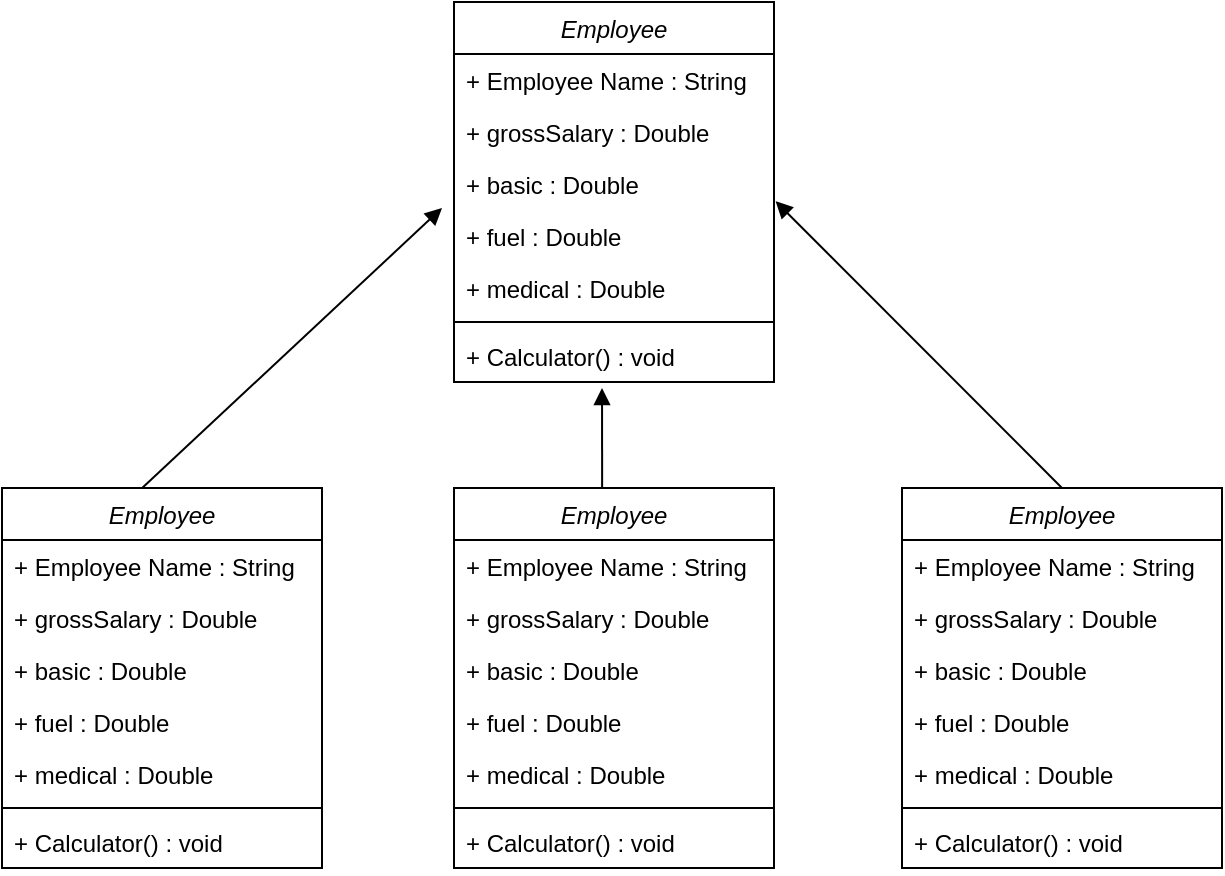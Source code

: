 <mxfile version="20.0.4" type="device"><diagram id="C5RBs43oDa-KdzZeNtuy" name="Page-1"><mxGraphModel dx="1038" dy="579" grid="0" gridSize="10" guides="1" tooltips="1" connect="1" arrows="1" fold="1" page="1" pageScale="1" pageWidth="827" pageHeight="1169" background="none" math="0" shadow="0"><root><mxCell id="WIyWlLk6GJQsqaUBKTNV-0"/><mxCell id="WIyWlLk6GJQsqaUBKTNV-1" parent="WIyWlLk6GJQsqaUBKTNV-0"/><mxCell id="zkfFHV4jXpPFQw0GAbJ--0" value="Employee" style="swimlane;fontStyle=2;align=center;verticalAlign=top;childLayout=stackLayout;horizontal=1;startSize=26;horizontalStack=0;resizeParent=1;resizeLast=0;collapsible=1;marginBottom=0;rounded=0;shadow=0;strokeWidth=1;" parent="WIyWlLk6GJQsqaUBKTNV-1" vertex="1"><mxGeometry x="346" y="117" width="160" height="190" as="geometry"><mxRectangle x="230" y="140" width="160" height="26" as="alternateBounds"/></mxGeometry></mxCell><mxCell id="zkfFHV4jXpPFQw0GAbJ--1" value="+ Employee Name : String" style="text;align=left;verticalAlign=top;spacingLeft=4;spacingRight=4;overflow=hidden;rotatable=0;points=[[0,0.5],[1,0.5]];portConstraint=eastwest;" parent="zkfFHV4jXpPFQw0GAbJ--0" vertex="1"><mxGeometry y="26" width="160" height="26" as="geometry"/></mxCell><mxCell id="zkfFHV4jXpPFQw0GAbJ--2" value="+ grossSalary : Double" style="text;align=left;verticalAlign=top;spacingLeft=4;spacingRight=4;overflow=hidden;rotatable=0;points=[[0,0.5],[1,0.5]];portConstraint=eastwest;rounded=0;shadow=0;html=0;" parent="zkfFHV4jXpPFQw0GAbJ--0" vertex="1"><mxGeometry y="52" width="160" height="26" as="geometry"/></mxCell><mxCell id="944SsYu9GJKxnEMdA9Gu-5" value="+ basic : Double" style="text;align=left;verticalAlign=top;spacingLeft=4;spacingRight=4;overflow=hidden;rotatable=0;points=[[0,0.5],[1,0.5]];portConstraint=eastwest;rounded=0;shadow=0;html=0;" vertex="1" parent="zkfFHV4jXpPFQw0GAbJ--0"><mxGeometry y="78" width="160" height="26" as="geometry"/></mxCell><mxCell id="944SsYu9GJKxnEMdA9Gu-6" value="+ fuel : Double" style="text;align=left;verticalAlign=top;spacingLeft=4;spacingRight=4;overflow=hidden;rotatable=0;points=[[0,0.5],[1,0.5]];portConstraint=eastwest;rounded=0;shadow=0;html=0;" vertex="1" parent="zkfFHV4jXpPFQw0GAbJ--0"><mxGeometry y="104" width="160" height="26" as="geometry"/></mxCell><mxCell id="944SsYu9GJKxnEMdA9Gu-7" value="+ medical : Double" style="text;align=left;verticalAlign=top;spacingLeft=4;spacingRight=4;overflow=hidden;rotatable=0;points=[[0,0.5],[1,0.5]];portConstraint=eastwest;rounded=0;shadow=0;html=0;" vertex="1" parent="zkfFHV4jXpPFQw0GAbJ--0"><mxGeometry y="130" width="160" height="26" as="geometry"/></mxCell><mxCell id="zkfFHV4jXpPFQw0GAbJ--4" value="" style="line;html=1;strokeWidth=1;align=left;verticalAlign=middle;spacingTop=-1;spacingLeft=3;spacingRight=3;rotatable=0;labelPosition=right;points=[];portConstraint=eastwest;" parent="zkfFHV4jXpPFQw0GAbJ--0" vertex="1"><mxGeometry y="156" width="160" height="8" as="geometry"/></mxCell><mxCell id="zkfFHV4jXpPFQw0GAbJ--5" value="+ Calculator() : void" style="text;align=left;verticalAlign=top;spacingLeft=4;spacingRight=4;overflow=hidden;rotatable=0;points=[[0,0.5],[1,0.5]];portConstraint=eastwest;" parent="zkfFHV4jXpPFQw0GAbJ--0" vertex="1"><mxGeometry y="164" width="160" height="26" as="geometry"/></mxCell><mxCell id="zmWLkIHBfT9-aw2029rC-14" value="" style="html=1;verticalAlign=bottom;endArrow=block;rounded=0;exitX=0.438;exitY=0;exitDx=0;exitDy=0;exitPerimeter=0;" parent="WIyWlLk6GJQsqaUBKTNV-1" source="944SsYu9GJKxnEMdA9Gu-8" edge="1"><mxGeometry x="0.25" y="40" width="80" relative="1" as="geometry"><mxPoint x="186" y="327" as="sourcePoint"/><mxPoint x="340" y="220" as="targetPoint"/><mxPoint as="offset"/></mxGeometry></mxCell><mxCell id="zmWLkIHBfT9-aw2029rC-15" value="" style="html=1;verticalAlign=bottom;endArrow=block;rounded=0;exitX=0.463;exitY=0;exitDx=0;exitDy=0;exitPerimeter=0;" parent="WIyWlLk6GJQsqaUBKTNV-1" source="944SsYu9GJKxnEMdA9Gu-16" edge="1"><mxGeometry x="0.25" y="40" width="80" relative="1" as="geometry"><mxPoint x="426" y="327" as="sourcePoint"/><mxPoint x="420" y="310" as="targetPoint"/><mxPoint as="offset"/></mxGeometry></mxCell><mxCell id="zmWLkIHBfT9-aw2029rC-16" value="" style="html=1;verticalAlign=bottom;endArrow=block;rounded=0;exitX=0.5;exitY=0;exitDx=0;exitDy=0;entryX=1.005;entryY=-0.169;entryDx=0;entryDy=0;entryPerimeter=0;" parent="WIyWlLk6GJQsqaUBKTNV-1" source="944SsYu9GJKxnEMdA9Gu-24" target="944SsYu9GJKxnEMdA9Gu-6" edge="1"><mxGeometry x="0.25" y="40" width="80" relative="1" as="geometry"><mxPoint x="666" y="327" as="sourcePoint"/><mxPoint x="366" y="202" as="targetPoint"/><mxPoint as="offset"/></mxGeometry></mxCell><mxCell id="944SsYu9GJKxnEMdA9Gu-8" value="Employee" style="swimlane;fontStyle=2;align=center;verticalAlign=top;childLayout=stackLayout;horizontal=1;startSize=26;horizontalStack=0;resizeParent=1;resizeLast=0;collapsible=1;marginBottom=0;rounded=0;shadow=0;strokeWidth=1;" vertex="1" parent="WIyWlLk6GJQsqaUBKTNV-1"><mxGeometry x="120" y="360" width="160" height="190" as="geometry"><mxRectangle x="230" y="140" width="160" height="26" as="alternateBounds"/></mxGeometry></mxCell><mxCell id="944SsYu9GJKxnEMdA9Gu-9" value="+ Employee Name : String" style="text;align=left;verticalAlign=top;spacingLeft=4;spacingRight=4;overflow=hidden;rotatable=0;points=[[0,0.5],[1,0.5]];portConstraint=eastwest;" vertex="1" parent="944SsYu9GJKxnEMdA9Gu-8"><mxGeometry y="26" width="160" height="26" as="geometry"/></mxCell><mxCell id="944SsYu9GJKxnEMdA9Gu-10" value="+ grossSalary : Double" style="text;align=left;verticalAlign=top;spacingLeft=4;spacingRight=4;overflow=hidden;rotatable=0;points=[[0,0.5],[1,0.5]];portConstraint=eastwest;rounded=0;shadow=0;html=0;" vertex="1" parent="944SsYu9GJKxnEMdA9Gu-8"><mxGeometry y="52" width="160" height="26" as="geometry"/></mxCell><mxCell id="944SsYu9GJKxnEMdA9Gu-11" value="+ basic : Double" style="text;align=left;verticalAlign=top;spacingLeft=4;spacingRight=4;overflow=hidden;rotatable=0;points=[[0,0.5],[1,0.5]];portConstraint=eastwest;rounded=0;shadow=0;html=0;" vertex="1" parent="944SsYu9GJKxnEMdA9Gu-8"><mxGeometry y="78" width="160" height="26" as="geometry"/></mxCell><mxCell id="944SsYu9GJKxnEMdA9Gu-12" value="+ fuel : Double" style="text;align=left;verticalAlign=top;spacingLeft=4;spacingRight=4;overflow=hidden;rotatable=0;points=[[0,0.5],[1,0.5]];portConstraint=eastwest;rounded=0;shadow=0;html=0;" vertex="1" parent="944SsYu9GJKxnEMdA9Gu-8"><mxGeometry y="104" width="160" height="26" as="geometry"/></mxCell><mxCell id="944SsYu9GJKxnEMdA9Gu-13" value="+ medical : Double" style="text;align=left;verticalAlign=top;spacingLeft=4;spacingRight=4;overflow=hidden;rotatable=0;points=[[0,0.5],[1,0.5]];portConstraint=eastwest;rounded=0;shadow=0;html=0;" vertex="1" parent="944SsYu9GJKxnEMdA9Gu-8"><mxGeometry y="130" width="160" height="26" as="geometry"/></mxCell><mxCell id="944SsYu9GJKxnEMdA9Gu-14" value="" style="line;html=1;strokeWidth=1;align=left;verticalAlign=middle;spacingTop=-1;spacingLeft=3;spacingRight=3;rotatable=0;labelPosition=right;points=[];portConstraint=eastwest;" vertex="1" parent="944SsYu9GJKxnEMdA9Gu-8"><mxGeometry y="156" width="160" height="8" as="geometry"/></mxCell><mxCell id="944SsYu9GJKxnEMdA9Gu-15" value="+ Calculator() : void" style="text;align=left;verticalAlign=top;spacingLeft=4;spacingRight=4;overflow=hidden;rotatable=0;points=[[0,0.5],[1,0.5]];portConstraint=eastwest;" vertex="1" parent="944SsYu9GJKxnEMdA9Gu-8"><mxGeometry y="164" width="160" height="26" as="geometry"/></mxCell><mxCell id="944SsYu9GJKxnEMdA9Gu-16" value="Employee" style="swimlane;fontStyle=2;align=center;verticalAlign=top;childLayout=stackLayout;horizontal=1;startSize=26;horizontalStack=0;resizeParent=1;resizeLast=0;collapsible=1;marginBottom=0;rounded=0;shadow=0;strokeWidth=1;" vertex="1" parent="WIyWlLk6GJQsqaUBKTNV-1"><mxGeometry x="346" y="360" width="160" height="190" as="geometry"><mxRectangle x="230" y="140" width="160" height="26" as="alternateBounds"/></mxGeometry></mxCell><mxCell id="944SsYu9GJKxnEMdA9Gu-17" value="+ Employee Name : String" style="text;align=left;verticalAlign=top;spacingLeft=4;spacingRight=4;overflow=hidden;rotatable=0;points=[[0,0.5],[1,0.5]];portConstraint=eastwest;" vertex="1" parent="944SsYu9GJKxnEMdA9Gu-16"><mxGeometry y="26" width="160" height="26" as="geometry"/></mxCell><mxCell id="944SsYu9GJKxnEMdA9Gu-18" value="+ grossSalary : Double" style="text;align=left;verticalAlign=top;spacingLeft=4;spacingRight=4;overflow=hidden;rotatable=0;points=[[0,0.5],[1,0.5]];portConstraint=eastwest;rounded=0;shadow=0;html=0;" vertex="1" parent="944SsYu9GJKxnEMdA9Gu-16"><mxGeometry y="52" width="160" height="26" as="geometry"/></mxCell><mxCell id="944SsYu9GJKxnEMdA9Gu-19" value="+ basic : Double" style="text;align=left;verticalAlign=top;spacingLeft=4;spacingRight=4;overflow=hidden;rotatable=0;points=[[0,0.5],[1,0.5]];portConstraint=eastwest;rounded=0;shadow=0;html=0;" vertex="1" parent="944SsYu9GJKxnEMdA9Gu-16"><mxGeometry y="78" width="160" height="26" as="geometry"/></mxCell><mxCell id="944SsYu9GJKxnEMdA9Gu-20" value="+ fuel : Double" style="text;align=left;verticalAlign=top;spacingLeft=4;spacingRight=4;overflow=hidden;rotatable=0;points=[[0,0.5],[1,0.5]];portConstraint=eastwest;rounded=0;shadow=0;html=0;" vertex="1" parent="944SsYu9GJKxnEMdA9Gu-16"><mxGeometry y="104" width="160" height="26" as="geometry"/></mxCell><mxCell id="944SsYu9GJKxnEMdA9Gu-21" value="+ medical : Double" style="text;align=left;verticalAlign=top;spacingLeft=4;spacingRight=4;overflow=hidden;rotatable=0;points=[[0,0.5],[1,0.5]];portConstraint=eastwest;rounded=0;shadow=0;html=0;" vertex="1" parent="944SsYu9GJKxnEMdA9Gu-16"><mxGeometry y="130" width="160" height="26" as="geometry"/></mxCell><mxCell id="944SsYu9GJKxnEMdA9Gu-22" value="" style="line;html=1;strokeWidth=1;align=left;verticalAlign=middle;spacingTop=-1;spacingLeft=3;spacingRight=3;rotatable=0;labelPosition=right;points=[];portConstraint=eastwest;" vertex="1" parent="944SsYu9GJKxnEMdA9Gu-16"><mxGeometry y="156" width="160" height="8" as="geometry"/></mxCell><mxCell id="944SsYu9GJKxnEMdA9Gu-23" value="+ Calculator() : void" style="text;align=left;verticalAlign=top;spacingLeft=4;spacingRight=4;overflow=hidden;rotatable=0;points=[[0,0.5],[1,0.5]];portConstraint=eastwest;" vertex="1" parent="944SsYu9GJKxnEMdA9Gu-16"><mxGeometry y="164" width="160" height="26" as="geometry"/></mxCell><mxCell id="944SsYu9GJKxnEMdA9Gu-24" value="Employee" style="swimlane;fontStyle=2;align=center;verticalAlign=top;childLayout=stackLayout;horizontal=1;startSize=26;horizontalStack=0;resizeParent=1;resizeLast=0;collapsible=1;marginBottom=0;rounded=0;shadow=0;strokeWidth=1;" vertex="1" parent="WIyWlLk6GJQsqaUBKTNV-1"><mxGeometry x="570" y="360" width="160" height="190" as="geometry"><mxRectangle x="230" y="140" width="160" height="26" as="alternateBounds"/></mxGeometry></mxCell><mxCell id="944SsYu9GJKxnEMdA9Gu-25" value="+ Employee Name : String" style="text;align=left;verticalAlign=top;spacingLeft=4;spacingRight=4;overflow=hidden;rotatable=0;points=[[0,0.5],[1,0.5]];portConstraint=eastwest;" vertex="1" parent="944SsYu9GJKxnEMdA9Gu-24"><mxGeometry y="26" width="160" height="26" as="geometry"/></mxCell><mxCell id="944SsYu9GJKxnEMdA9Gu-26" value="+ grossSalary : Double" style="text;align=left;verticalAlign=top;spacingLeft=4;spacingRight=4;overflow=hidden;rotatable=0;points=[[0,0.5],[1,0.5]];portConstraint=eastwest;rounded=0;shadow=0;html=0;" vertex="1" parent="944SsYu9GJKxnEMdA9Gu-24"><mxGeometry y="52" width="160" height="26" as="geometry"/></mxCell><mxCell id="944SsYu9GJKxnEMdA9Gu-27" value="+ basic : Double" style="text;align=left;verticalAlign=top;spacingLeft=4;spacingRight=4;overflow=hidden;rotatable=0;points=[[0,0.5],[1,0.5]];portConstraint=eastwest;rounded=0;shadow=0;html=0;" vertex="1" parent="944SsYu9GJKxnEMdA9Gu-24"><mxGeometry y="78" width="160" height="26" as="geometry"/></mxCell><mxCell id="944SsYu9GJKxnEMdA9Gu-28" value="+ fuel : Double" style="text;align=left;verticalAlign=top;spacingLeft=4;spacingRight=4;overflow=hidden;rotatable=0;points=[[0,0.5],[1,0.5]];portConstraint=eastwest;rounded=0;shadow=0;html=0;" vertex="1" parent="944SsYu9GJKxnEMdA9Gu-24"><mxGeometry y="104" width="160" height="26" as="geometry"/></mxCell><mxCell id="944SsYu9GJKxnEMdA9Gu-29" value="+ medical : Double" style="text;align=left;verticalAlign=top;spacingLeft=4;spacingRight=4;overflow=hidden;rotatable=0;points=[[0,0.5],[1,0.5]];portConstraint=eastwest;rounded=0;shadow=0;html=0;" vertex="1" parent="944SsYu9GJKxnEMdA9Gu-24"><mxGeometry y="130" width="160" height="26" as="geometry"/></mxCell><mxCell id="944SsYu9GJKxnEMdA9Gu-30" value="" style="line;html=1;strokeWidth=1;align=left;verticalAlign=middle;spacingTop=-1;spacingLeft=3;spacingRight=3;rotatable=0;labelPosition=right;points=[];portConstraint=eastwest;" vertex="1" parent="944SsYu9GJKxnEMdA9Gu-24"><mxGeometry y="156" width="160" height="8" as="geometry"/></mxCell><mxCell id="944SsYu9GJKxnEMdA9Gu-31" value="+ Calculator() : void" style="text;align=left;verticalAlign=top;spacingLeft=4;spacingRight=4;overflow=hidden;rotatable=0;points=[[0,0.5],[1,0.5]];portConstraint=eastwest;" vertex="1" parent="944SsYu9GJKxnEMdA9Gu-24"><mxGeometry y="164" width="160" height="26" as="geometry"/></mxCell></root></mxGraphModel></diagram></mxfile>